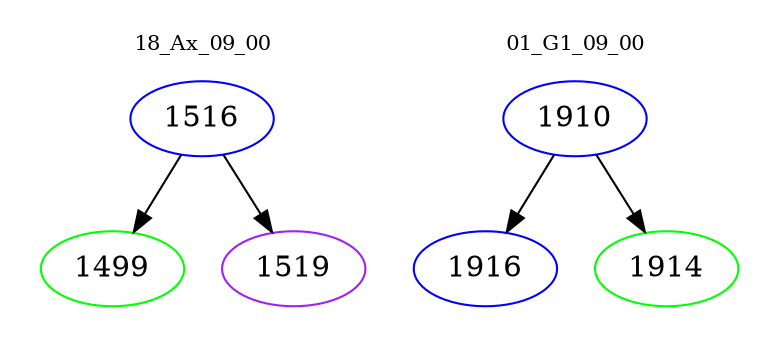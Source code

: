 digraph{
subgraph cluster_0 {
color = white
label = "18_Ax_09_00";
fontsize=10;
T0_1516 [label="1516", color="blue"]
T0_1516 -> T0_1499 [color="black"]
T0_1499 [label="1499", color="green"]
T0_1516 -> T0_1519 [color="black"]
T0_1519 [label="1519", color="purple"]
}
subgraph cluster_1 {
color = white
label = "01_G1_09_00";
fontsize=10;
T1_1910 [label="1910", color="blue"]
T1_1910 -> T1_1916 [color="black"]
T1_1916 [label="1916", color="blue"]
T1_1910 -> T1_1914 [color="black"]
T1_1914 [label="1914", color="green"]
}
}
